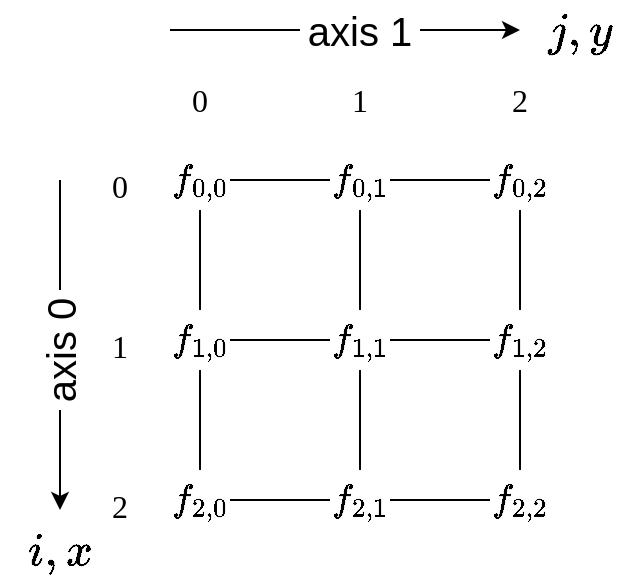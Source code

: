 <mxfile>
    <diagram id="Ncqeq7uxetJ6zsyUYmuu" name="Page-1">
        <mxGraphModel dx="517" dy="640" grid="1" gridSize="5" guides="1" tooltips="1" connect="1" arrows="1" fold="1" page="1" pageScale="1" pageWidth="850" pageHeight="1100" math="1" shadow="0">
            <root>
                <mxCell id="0"/>
                <mxCell id="1" parent="0"/>
                <mxCell id="23" style="edgeStyle=none;html=1;entryX=0.5;entryY=0;entryDx=0;entryDy=0;fontSize=16;endArrow=none;endFill=0;spacing=2;" parent="1" source="2" target="7" edge="1">
                    <mxGeometry relative="1" as="geometry"/>
                </mxCell>
                <mxCell id="26" style="edgeStyle=none;html=1;exitX=1;exitY=0.5;exitDx=0;exitDy=0;entryX=0;entryY=0.5;entryDx=0;entryDy=0;fontSize=16;endArrow=none;endFill=0;" parent="1" source="2" target="3" edge="1">
                    <mxGeometry relative="1" as="geometry"/>
                </mxCell>
                <mxCell id="2" value="\[f_{0, 0}\]" style="text;html=1;strokeColor=none;fillColor=none;align=center;verticalAlign=middle;whiteSpace=wrap;rounded=0;fontSize=16;spacing=2;" parent="1" vertex="1">
                    <mxGeometry x="345" y="180" width="30" height="30" as="geometry"/>
                </mxCell>
                <mxCell id="27" style="edgeStyle=none;html=1;exitX=0.5;exitY=1;exitDx=0;exitDy=0;entryX=0.5;entryY=0;entryDx=0;entryDy=0;fontSize=16;endArrow=none;endFill=0;" parent="1" source="3" target="8" edge="1">
                    <mxGeometry relative="1" as="geometry"/>
                </mxCell>
                <mxCell id="30" style="edgeStyle=none;html=1;exitX=1;exitY=0.5;exitDx=0;exitDy=0;entryX=0;entryY=0.5;entryDx=0;entryDy=0;fontSize=16;endArrow=none;endFill=0;" parent="1" source="3" target="4" edge="1">
                    <mxGeometry relative="1" as="geometry"/>
                </mxCell>
                <mxCell id="3" value="\[f_{0,1}\]" style="text;html=1;strokeColor=none;fillColor=none;align=center;verticalAlign=middle;whiteSpace=wrap;rounded=0;fontSize=16;spacing=2;" parent="1" vertex="1">
                    <mxGeometry x="425" y="180" width="30" height="30" as="geometry"/>
                </mxCell>
                <mxCell id="31" style="edgeStyle=none;html=1;exitX=0.5;exitY=1;exitDx=0;exitDy=0;fontSize=16;endArrow=none;endFill=0;" parent="1" source="4" target="9" edge="1">
                    <mxGeometry relative="1" as="geometry"/>
                </mxCell>
                <mxCell id="4" value="\[f_{0,2}\]" style="text;html=1;strokeColor=none;fillColor=none;align=center;verticalAlign=middle;whiteSpace=wrap;rounded=0;fontSize=16;spacing=2;" parent="1" vertex="1">
                    <mxGeometry x="505" y="180" width="30" height="30" as="geometry"/>
                </mxCell>
                <mxCell id="24" style="edgeStyle=none;html=1;exitX=0.5;exitY=1;exitDx=0;exitDy=0;entryX=0.5;entryY=0;entryDx=0;entryDy=0;fontSize=16;endArrow=none;endFill=0;spacing=2;" parent="1" source="7" target="10" edge="1">
                    <mxGeometry relative="1" as="geometry"/>
                </mxCell>
                <mxCell id="29" style="edgeStyle=none;html=1;exitX=1;exitY=0.5;exitDx=0;exitDy=0;entryX=0;entryY=0.5;entryDx=0;entryDy=0;fontSize=16;endArrow=none;endFill=0;" parent="1" source="7" target="8" edge="1">
                    <mxGeometry relative="1" as="geometry"/>
                </mxCell>
                <mxCell id="7" value="\[f_{1,0}\]" style="text;html=1;strokeColor=none;fillColor=none;align=center;verticalAlign=middle;whiteSpace=wrap;rounded=0;fontSize=16;spacing=2;" parent="1" vertex="1">
                    <mxGeometry x="345" y="260" width="30" height="30" as="geometry"/>
                </mxCell>
                <mxCell id="28" style="edgeStyle=none;html=1;exitX=0.5;exitY=1;exitDx=0;exitDy=0;entryX=0.5;entryY=0;entryDx=0;entryDy=0;fontSize=16;endArrow=none;endFill=0;" parent="1" source="8" target="11" edge="1">
                    <mxGeometry relative="1" as="geometry"/>
                </mxCell>
                <mxCell id="32" style="edgeStyle=none;html=1;exitX=1;exitY=0.5;exitDx=0;exitDy=0;fontSize=16;endArrow=none;endFill=0;" parent="1" source="8" target="9" edge="1">
                    <mxGeometry relative="1" as="geometry"/>
                </mxCell>
                <mxCell id="8" value="\[f_{1,1}\]" style="text;html=1;strokeColor=none;fillColor=none;align=center;verticalAlign=middle;whiteSpace=wrap;rounded=0;fontSize=16;spacing=2;" parent="1" vertex="1">
                    <mxGeometry x="425" y="260" width="30" height="30" as="geometry"/>
                </mxCell>
                <mxCell id="33" style="edgeStyle=none;html=1;exitX=0.5;exitY=1;exitDx=0;exitDy=0;entryX=0.5;entryY=0;entryDx=0;entryDy=0;fontSize=16;endArrow=none;endFill=0;" parent="1" source="9" target="12" edge="1">
                    <mxGeometry relative="1" as="geometry"/>
                </mxCell>
                <mxCell id="9" value="\[f_{1,2}\]" style="text;html=1;strokeColor=none;fillColor=none;align=center;verticalAlign=middle;whiteSpace=wrap;rounded=0;fontSize=16;spacing=2;" parent="1" vertex="1">
                    <mxGeometry x="505" y="260" width="30" height="30" as="geometry"/>
                </mxCell>
                <mxCell id="25" style="edgeStyle=none;html=1;exitX=1;exitY=0.5;exitDx=0;exitDy=0;fontSize=16;endArrow=none;endFill=0;spacing=2;" parent="1" source="10" target="11" edge="1">
                    <mxGeometry relative="1" as="geometry"/>
                </mxCell>
                <mxCell id="10" value="\[f_{2,0}\]" style="text;html=1;strokeColor=none;fillColor=none;align=center;verticalAlign=middle;whiteSpace=wrap;rounded=0;fontSize=16;spacing=2;" parent="1" vertex="1">
                    <mxGeometry x="345" y="340" width="30" height="30" as="geometry"/>
                </mxCell>
                <mxCell id="34" style="edgeStyle=none;html=1;exitX=1;exitY=0.5;exitDx=0;exitDy=0;fontSize=16;endArrow=none;endFill=0;" parent="1" source="11" target="12" edge="1">
                    <mxGeometry relative="1" as="geometry"/>
                </mxCell>
                <mxCell id="11" value="\[f_{2,1}\]" style="text;html=1;strokeColor=none;fillColor=none;align=center;verticalAlign=middle;whiteSpace=wrap;rounded=0;fontSize=16;spacing=2;" parent="1" vertex="1">
                    <mxGeometry x="425" y="340" width="30" height="30" as="geometry"/>
                </mxCell>
                <mxCell id="12" value="\[f_{2,2}\]" style="text;html=1;strokeColor=none;fillColor=none;align=center;verticalAlign=middle;whiteSpace=wrap;rounded=0;fontSize=16;spacing=2;" parent="1" vertex="1">
                    <mxGeometry x="505" y="340" width="30" height="30" as="geometry"/>
                </mxCell>
                <mxCell id="13" value="0" style="text;html=1;strokeColor=none;fillColor=none;align=center;verticalAlign=bottom;whiteSpace=wrap;rounded=0;fontSize=16;fontFamily=Times New Roman;" parent="1" vertex="1">
                    <mxGeometry x="310" y="180" width="20" height="30" as="geometry"/>
                </mxCell>
                <mxCell id="14" value="2" style="text;html=1;strokeColor=none;fillColor=none;align=center;verticalAlign=bottom;whiteSpace=wrap;rounded=0;fontSize=16;fontFamily=Times New Roman;" parent="1" vertex="1">
                    <mxGeometry x="310" y="340" width="20" height="30" as="geometry"/>
                </mxCell>
                <mxCell id="15" value="1" style="text;html=1;strokeColor=none;fillColor=none;align=center;verticalAlign=bottom;whiteSpace=wrap;rounded=0;fontSize=16;fontFamily=Times New Roman;" parent="1" vertex="1">
                    <mxGeometry x="310" y="260" width="20" height="30" as="geometry"/>
                </mxCell>
                <mxCell id="16" value="0" style="text;html=1;strokeColor=none;fillColor=none;align=center;verticalAlign=middle;whiteSpace=wrap;rounded=0;fontSize=16;fontFamily=Times New Roman;" parent="1" vertex="1">
                    <mxGeometry x="350" y="140" width="20" height="30" as="geometry"/>
                </mxCell>
                <mxCell id="17" value="1" style="text;html=1;strokeColor=none;fillColor=none;align=center;verticalAlign=middle;whiteSpace=wrap;rounded=0;fontSize=16;fontFamily=Times New Roman;" parent="1" vertex="1">
                    <mxGeometry x="430" y="140" width="20" height="30" as="geometry"/>
                </mxCell>
                <mxCell id="19" value="2" style="text;html=1;strokeColor=none;fillColor=none;align=center;verticalAlign=middle;whiteSpace=wrap;rounded=0;fontSize=16;fontFamily=Times New Roman;" parent="1" vertex="1">
                    <mxGeometry x="510" y="140" width="20" height="30" as="geometry"/>
                </mxCell>
                <mxCell id="20" value="" style="endArrow=classic;html=1;fontSize=16;spacing=2;startArrow=none;" parent="1" edge="1" source="36">
                    <mxGeometry width="50" height="50" relative="1" as="geometry">
                        <mxPoint x="345" y="120" as="sourcePoint"/>
                        <mxPoint x="520" y="120" as="targetPoint"/>
                    </mxGeometry>
                </mxCell>
                <mxCell id="21" value="" style="endArrow=classic;html=1;fontSize=16;startArrow=none;" parent="1" edge="1" source="37">
                    <mxGeometry width="50" height="50" relative="1" as="geometry">
                        <mxPoint x="290" y="195" as="sourcePoint"/>
                        <mxPoint x="290" y="360" as="targetPoint"/>
                    </mxGeometry>
                </mxCell>
                <mxCell id="38" value="\[i, x\]" style="text;html=1;strokeColor=none;fillColor=none;align=center;verticalAlign=middle;whiteSpace=wrap;rounded=0;sketch=1;hachureGap=4;jiggle=2;curveFitting=1;fontFamily=Helvetica;fontSize=20;" parent="1" vertex="1">
                    <mxGeometry x="260" y="365" width="60" height="30" as="geometry"/>
                </mxCell>
                <mxCell id="39" value="\[j, y\]" style="text;html=1;strokeColor=none;fillColor=none;align=center;verticalAlign=middle;whiteSpace=wrap;rounded=0;sketch=1;hachureGap=4;jiggle=2;curveFitting=1;fontFamily=Helvetica;fontSize=20;" parent="1" vertex="1">
                    <mxGeometry x="520" y="105" width="60" height="30" as="geometry"/>
                </mxCell>
                <mxCell id="40" value="" style="endArrow=none;html=1;fontSize=16;" edge="1" parent="1" target="37">
                    <mxGeometry width="50" height="50" relative="1" as="geometry">
                        <mxPoint x="290" y="195" as="sourcePoint"/>
                        <mxPoint x="290" y="380" as="targetPoint"/>
                    </mxGeometry>
                </mxCell>
                <mxCell id="37" value="axis 0" style="text;html=1;strokeColor=none;fillColor=none;align=center;verticalAlign=middle;whiteSpace=wrap;rounded=0;sketch=1;hachureGap=4;jiggle=2;curveFitting=1;fontFamily=Helvetica;fontSize=20;rotation=-90;" parent="1" vertex="1">
                    <mxGeometry x="260" y="265" width="60" height="30" as="geometry"/>
                </mxCell>
                <mxCell id="41" value="" style="endArrow=none;html=1;fontSize=16;spacing=2;" edge="1" parent="1" target="36">
                    <mxGeometry width="50" height="50" relative="1" as="geometry">
                        <mxPoint x="345" y="120" as="sourcePoint"/>
                        <mxPoint x="535" y="120" as="targetPoint"/>
                    </mxGeometry>
                </mxCell>
                <mxCell id="36" value="axis 1" style="text;html=1;strokeColor=none;fillColor=none;align=center;verticalAlign=middle;whiteSpace=wrap;rounded=0;sketch=1;hachureGap=4;jiggle=2;curveFitting=1;fontFamily=Helvetica;fontSize=20;" parent="1" vertex="1">
                    <mxGeometry x="410" y="105" width="60" height="30" as="geometry"/>
                </mxCell>
            </root>
        </mxGraphModel>
    </diagram>
</mxfile>
